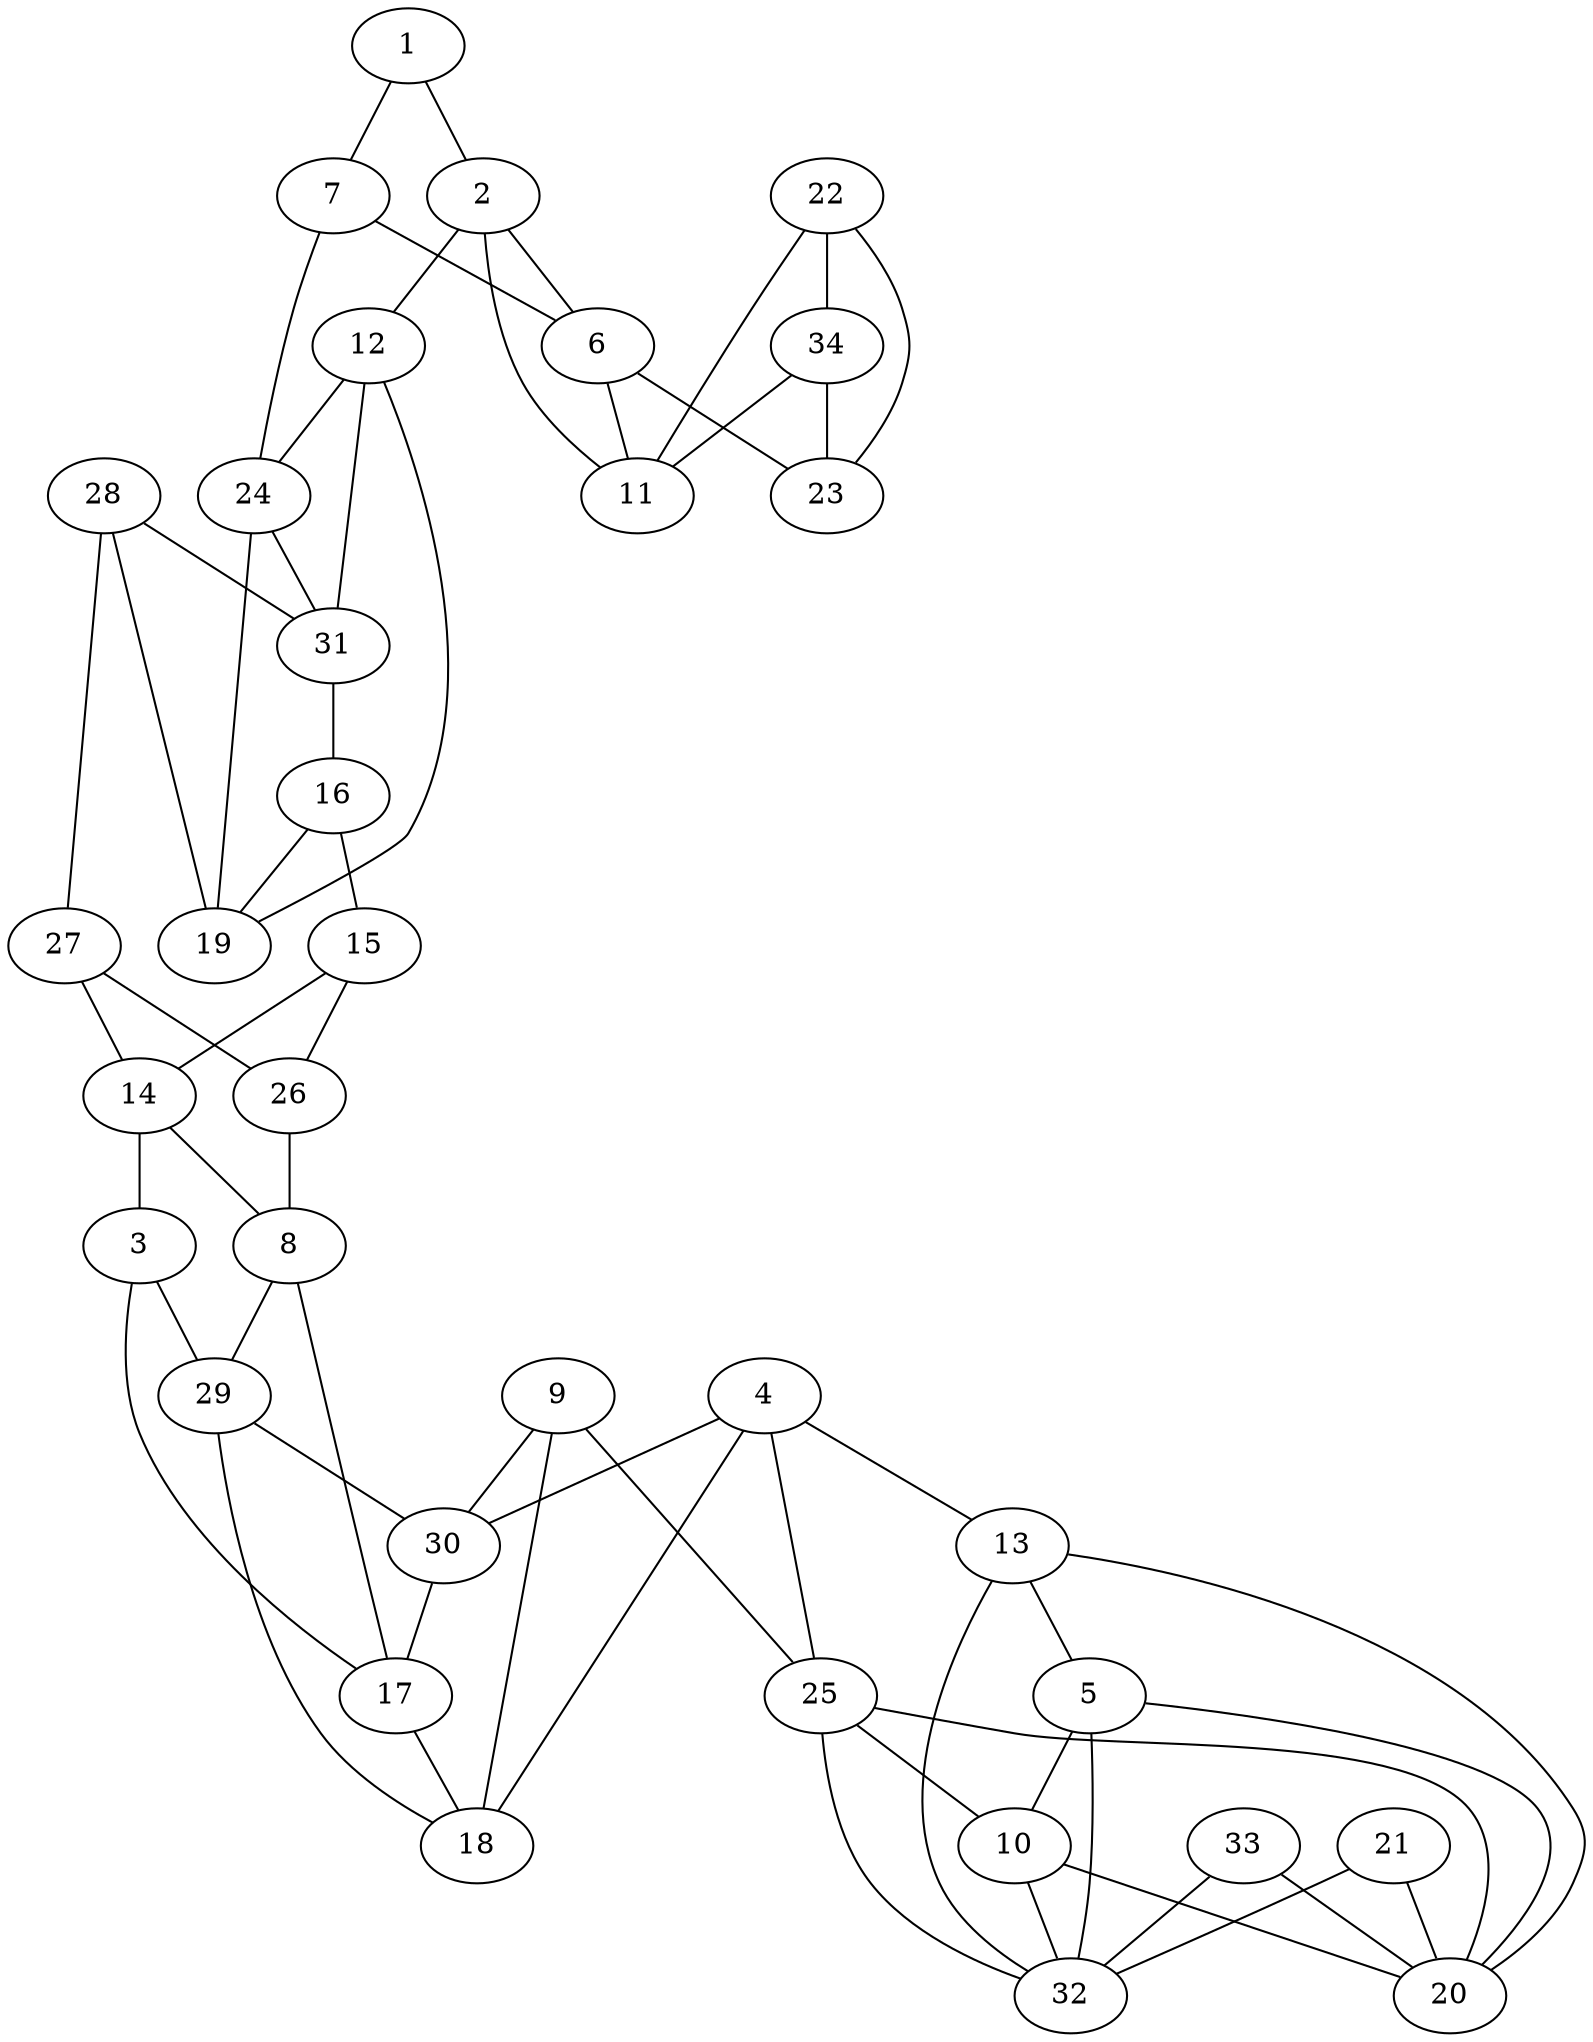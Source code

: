graph pdb2f3g {
	1	 [aaLength=3,
		sequence=IED,
		type=0];
	2	 [aaLength=4,
		sequence=VVFA,
		type=0];
	1 -- 2	 [distance0="9.584555",
		frequency=1,
		type0=1];
	7	 [aaLength=4,
		sequence=VVFA,
		type=0];
	1 -- 7	 [distance0="10.56985",
		frequency=1,
		type0=2];
	6	 [aaLength=3,
		sequence=IED,
		type=0];
	2 -- 6	 [distance0="10.70256",
		frequency=1,
		type0=3];
	12	 [aaLength=7,
		sequence=DGIAIKP,
		type=1];
	2 -- 12	 [distance0="5.0",
		frequency=1,
		type0=4];
	3	 [aaLength=4,
		sequence=TVEL,
		type=0];
	17	 [aaLength=3,
		sequence=FKR,
		type=1];
	3 -- 17	 [distance0="15.51945",
		distance1="4.0",
		frequency=2,
		type0=2,
		type1=4];
	29	 [aaLength=3,
		sequence=FKR,
		type=1];
	3 -- 29	 [distance0="15.51945",
		frequency=1,
		type0=3];
	4	 [aaLength=7,
		sequence=LPLLEEK,
		type=0];
	13	 [aaLength=5,
		sequence=TPVVI,
		type=1];
	4 -- 13	 [distance0="5.0",
		frequency=1,
		type0=4];
	18	 [aaLength=5,
		sequence=TVIEF,
		type=1];
	4 -- 18	 [distance0="25.59264",
		frequency=1,
		type0=1];
	25	 [aaLength=6,
		sequence=LTPVVI,
		type=1];
	4 -- 25	 [distance0="27.20263",
		frequency=1,
		type0=3];
	30	 [aaLength=5,
		sequence=TVIEF,
		type=1];
	4 -- 30	 [distance0="25.59264",
		frequency=1,
		type0=2];
	5	 [aaLength=3,
		sequence=MDE,
		type=0];
	10	 [aaLength=3,
		sequence=MDE,
		type=0];
	5 -- 10	 [distance0="3.54421",
		frequency=1,
		type0=1];
	20	 [aaLength=4,
		sequence=ELIK,
		type=1];
	5 -- 20	 [distance0="21.34196",
		distance1="2.0",
		frequency=2,
		type0=2,
		type1=4];
	32	 [aaLength=4,
		sequence=ELIK,
		type=1];
	5 -- 32	 [distance0="21.34196",
		frequency=1,
		type0=3];
	11	 [aaLength=4,
		sequence=GEIV,
		type=1];
	6 -- 11	 [distance0="5.123232",
		frequency=1,
		type0=1];
	23	 [aaLength=4,
		sequence=GEIV,
		type=1];
	6 -- 23	 [distance0="5.123232",
		frequency=1,
		type0=2];
	7 -- 6	 [distance0="9.843582",
		frequency=1,
		type0=2];
	24	 [aaLength=7,
		sequence=DGIAIKP,
		type=1];
	7 -- 24	 [distance0="5.0",
		frequency=1,
		type0=4];
	8	 [aaLength=4,
		sequence=TVEL,
		type=0];
	8 -- 17	 [distance0="8.545903",
		frequency=1,
		type0=1];
	8 -- 29	 [distance0="8.545903",
		distance1="4.0",
		frequency=2,
		type0=2,
		type1=4];
	9	 [aaLength=7,
		sequence=LPLLEEK,
		type=0];
	9 -- 18	 [distance0="10.69787",
		frequency=1,
		type0=1];
	9 -- 25	 [distance0="14.12248",
		distance1="4.0",
		frequency=2,
		type0=3,
		type1=4];
	9 -- 30	 [distance0="10.69787",
		frequency=1,
		type0=2];
	10 -- 20	 [distance0="18.83256",
		frequency=1,
		type0=2];
	10 -- 32	 [distance0="18.83256",
		distance1="2.0",
		frequency=2,
		type0=3,
		type1=4];
	11 -- 2	 [distance0="7.0",
		frequency=1,
		type0=4];
	19	 [aaLength=3,
		sequence=KMV,
		type=1];
	12 -- 19	 [distance0="10.0",
		distance1="3.0",
		frequency=2,
		type0=2,
		type1=4];
	12 -- 24	 [distance0="0.0",
		frequency=1,
		type0=1];
	31	 [aaLength=3,
		sequence=KMV,
		type=1];
	12 -- 31	 [distance0="10.0",
		frequency=1,
		type0=3];
	13 -- 5	 [distance0="2.0",
		frequency=1,
		type0=4];
	13 -- 20	 [distance0="12.0",
		frequency=1,
		type0=2];
	14	 [aaLength=5,
		sequence=ELFVH,
		type=1];
	14 -- 3	 [distance0="4.0",
		frequency=1,
		type0=4];
	14 -- 8	 [distance0="9.488543",
		frequency=1,
		type0=2];
	15	 [aaLength=6,
		sequence=AFSIES,
		type=1];
	15 -- 14	 [distance0="10.0",
		distance1="4.0",
		frequency=2,
		type0=2,
		type1=4];
	26	 [aaLength=5,
		sequence=ELFVH,
		type=1];
	15 -- 26	 [distance0="10.0",
		frequency=1,
		type0=3];
	16	 [aaLength=3,
		sequence=GTI,
		type=1];
	16 -- 15	 [distance0="8.0",
		frequency=1,
		type0=4];
	16 -- 19	 [distance0="7.0",
		frequency=1,
		type0=2];
	17 -- 18	 [distance0="15.0",
		distance1="12.0",
		frequency=2,
		type0=3,
		type1=4];
	21	 [aaLength=6,
		sequence=PVIRIK,
		type=1];
	21 -- 20	 [distance0="14.0",
		frequency=1,
		type0=2];
	21 -- 32	 [distance0="14.0",
		frequency=1,
		type0=3];
	22	 [aaLength=4,
		sequence=IEII,
		type=1];
	22 -- 11	 [distance0="8.0",
		distance1="4.0",
		frequency=2,
		type0=2,
		type1=4];
	22 -- 23	 [distance0="8.0",
		frequency=1,
		type0=3];
	34	 [aaLength=4,
		sequence=IEII,
		type=1];
	22 -- 34	 [distance0="0.0",
		frequency=1,
		type0=1];
	24 -- 19	 [distance0="10.0",
		frequency=1,
		type0=2];
	24 -- 31	 [distance0="10.0",
		distance1="3.0",
		frequency=2,
		type0=3,
		type1=4];
	25 -- 10	 [distance0="2.0",
		frequency=1,
		type0=4];
	25 -- 20	 [distance0="13.0",
		frequency=1,
		type0=2];
	25 -- 32	 [distance0="13.0",
		frequency=1,
		type0=3];
	26 -- 8	 [distance0="9.488543",
		distance1="4.0",
		frequency=2,
		type0=2,
		type1=4];
	27	 [aaLength=6,
		sequence=AFSIES,
		type=1];
	27 -- 14	 [distance0="10.0",
		frequency=1,
		type0=2];
	27 -- 26	 [distance0="10.0",
		distance1="4.0",
		frequency=2,
		type0=3,
		type1=4];
	28	 [aaLength=6,
		sequence=GTIGKI,
		type=1];
	28 -- 19	 [distance0="7.0",
		frequency=1,
		type0=2];
	28 -- 27	 [distance0="5.0",
		frequency=1,
		type0=4];
	28 -- 31	 [distance0="7.0",
		frequency=1,
		type0=3];
	29 -- 18	 [distance0="15.0",
		frequency=1,
		type0=3];
	29 -- 30	 [distance0="12.0",
		frequency=1,
		type0=4];
	30 -- 17	 [distance0="15.0",
		frequency=1,
		type0=3];
	31 -- 16	 [distance0="7.0",
		frequency=1,
		type0=2];
	32 -- 13	 [distance0="12.0",
		frequency=1,
		type0=2];
	33	 [aaLength=6,
		sequence=PVIRIK,
		type=1];
	33 -- 20	 [distance0="14.0",
		frequency=1,
		type0=2];
	33 -- 32	 [distance0="14.0",
		frequency=1,
		type0=3];
	34 -- 11	 [distance0="8.0",
		frequency=1,
		type0=2];
	34 -- 23	 [distance0="8.0",
		distance1="4.0",
		frequency=2,
		type0=3,
		type1=4];
}
